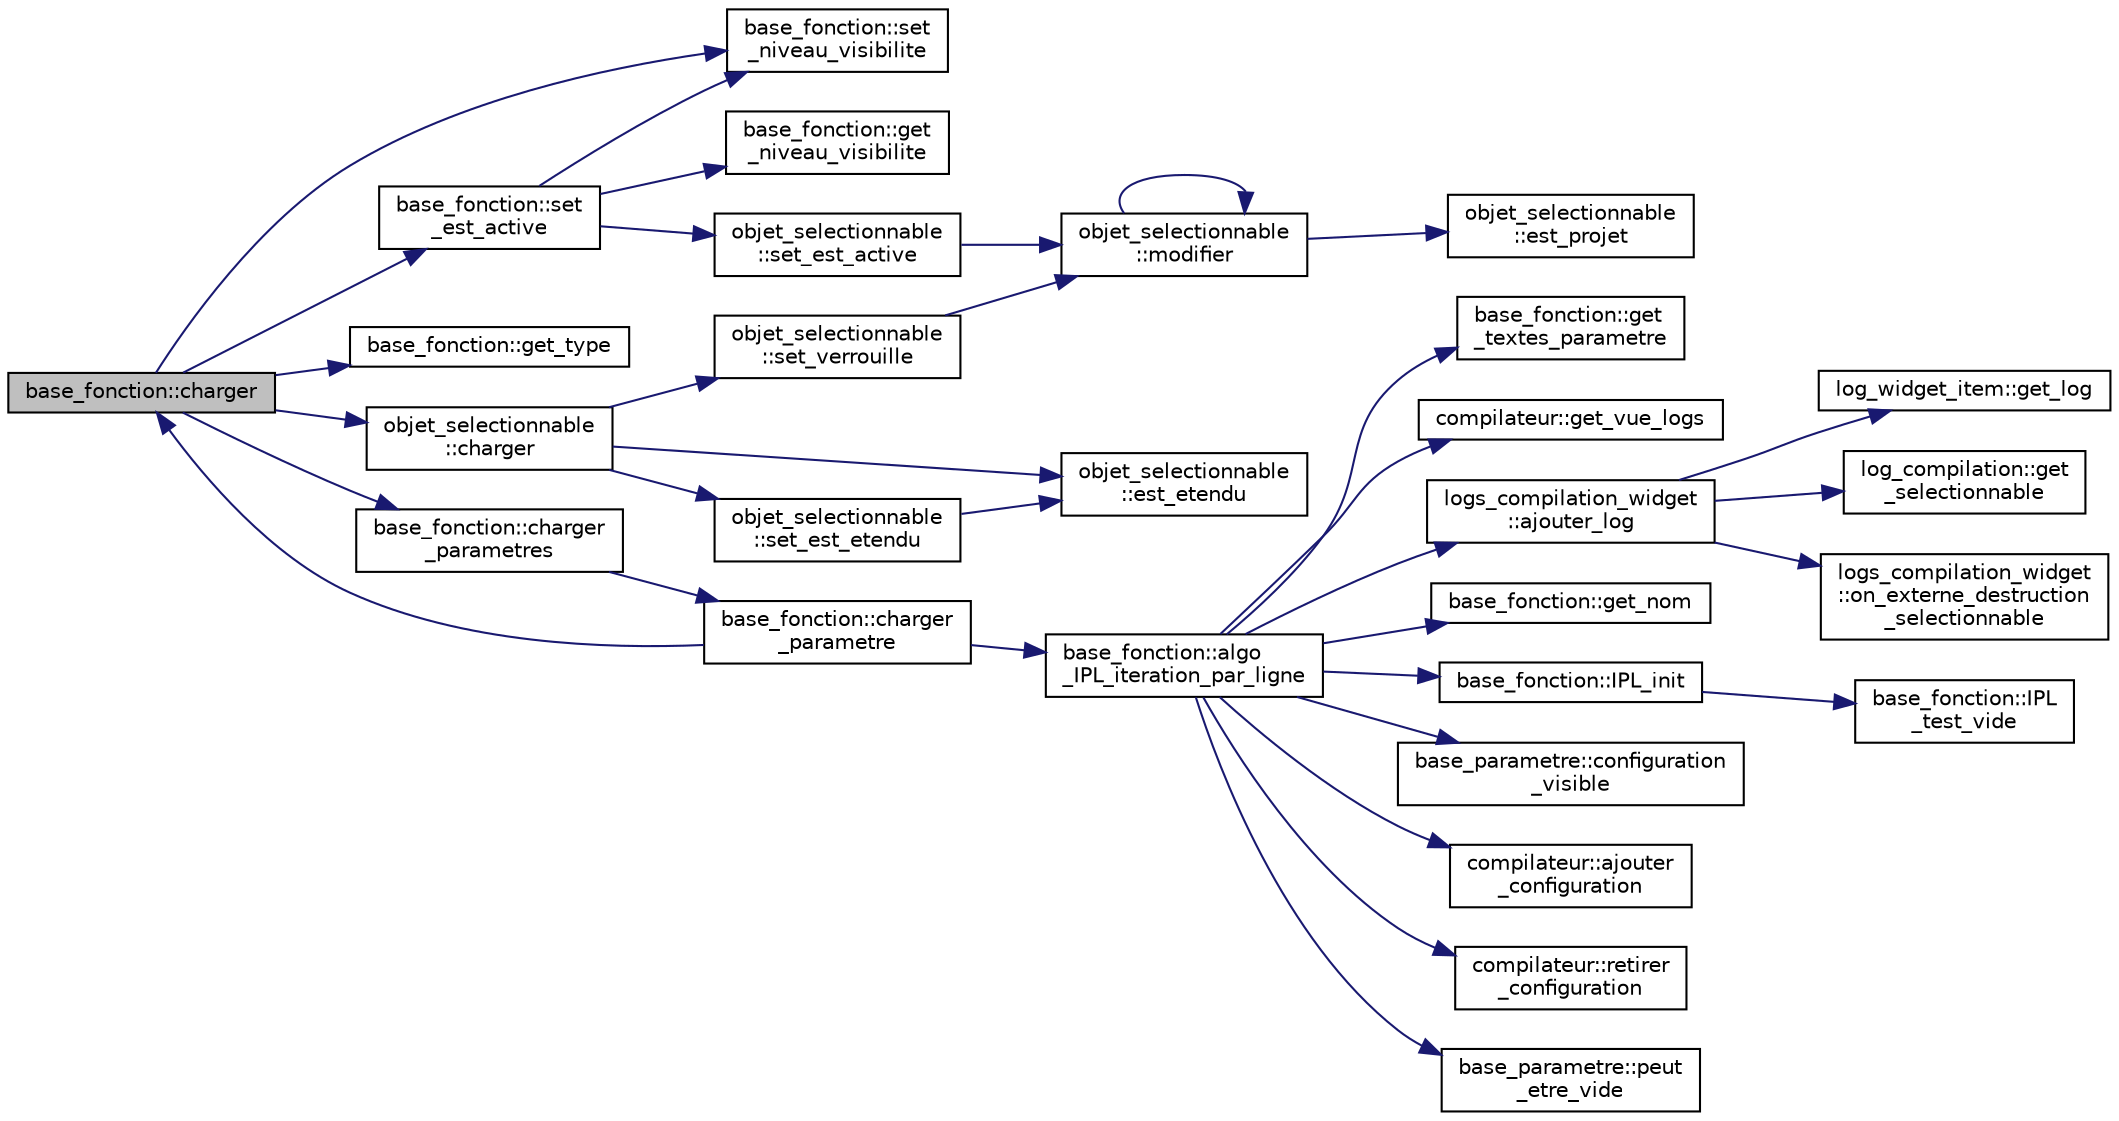 digraph "base_fonction::charger"
{
  edge [fontname="Helvetica",fontsize="10",labelfontname="Helvetica",labelfontsize="10"];
  node [fontname="Helvetica",fontsize="10",shape=record];
  rankdir="LR";
  Node27 [label="base_fonction::charger",height=0.2,width=0.4,color="black", fillcolor="grey75", style="filled", fontcolor="black"];
  Node27 -> Node28 [color="midnightblue",fontsize="10",style="solid",fontname="Helvetica"];
  Node28 [label="base_fonction::set\l_niveau_visibilite",height=0.2,width=0.4,color="black", fillcolor="white", style="filled",URL="$classbase__fonction.html#aac434731c9e5d95398d3baae6c74d447",tooltip="Initialise le niveau de visibilité de la fonction. "];
  Node27 -> Node29 [color="midnightblue",fontsize="10",style="solid",fontname="Helvetica"];
  Node29 [label="base_fonction::set\l_est_active",height=0.2,width=0.4,color="black", fillcolor="white", style="filled",URL="$classbase__fonction.html#a58252a04c7afea216c29d13132b0d6a2",tooltip="Initialise l&#39;activation de la fonction. "];
  Node29 -> Node30 [color="midnightblue",fontsize="10",style="solid",fontname="Helvetica"];
  Node30 [label="base_fonction::get\l_niveau_visibilite",height=0.2,width=0.4,color="black", fillcolor="white", style="filled",URL="$classbase__fonction.html#aad1c92b3ed0b589ba58323132ab4aae7",tooltip="Accesseur du niveau de visibilité de la fonction. "];
  Node29 -> Node28 [color="midnightblue",fontsize="10",style="solid",fontname="Helvetica"];
  Node29 -> Node31 [color="midnightblue",fontsize="10",style="solid",fontname="Helvetica"];
  Node31 [label="objet_selectionnable\l::set_est_active",height=0.2,width=0.4,color="black", fillcolor="white", style="filled",URL="$classobjet__selectionnable.html#acb1bf63e061079a402c929ce346b0b22",tooltip="Initialise l&#39;état d&#39;activation de l&#39;objet. "];
  Node31 -> Node32 [color="midnightblue",fontsize="10",style="solid",fontname="Helvetica"];
  Node32 [label="objet_selectionnable\l::modifier",height=0.2,width=0.4,color="black", fillcolor="white", style="filled",URL="$classobjet__selectionnable.html#a9f76b8e89231a79c3fc840af874bd868",tooltip="Modifie l&#39;objet. "];
  Node32 -> Node33 [color="midnightblue",fontsize="10",style="solid",fontname="Helvetica"];
  Node33 [label="objet_selectionnable\l::est_projet",height=0.2,width=0.4,color="black", fillcolor="white", style="filled",URL="$classobjet__selectionnable.html#a49ea1a29523e46f099896477a2b43eaa",tooltip="Indique si l&#39;objet est un projet. "];
  Node32 -> Node32 [color="midnightblue",fontsize="10",style="solid",fontname="Helvetica"];
  Node27 -> Node34 [color="midnightblue",fontsize="10",style="solid",fontname="Helvetica"];
  Node34 [label="base_fonction::get_type",height=0.2,width=0.4,color="black", fillcolor="white", style="filled",URL="$classbase__fonction.html#a8ed620b54f5ef377c2593952eafd6ad9",tooltip="Accesseur du type de la fonction. "];
  Node27 -> Node35 [color="midnightblue",fontsize="10",style="solid",fontname="Helvetica"];
  Node35 [label="objet_selectionnable\l::charger",height=0.2,width=0.4,color="black", fillcolor="white", style="filled",URL="$classobjet__selectionnable.html#a8f3ce3c0cf4e85da9115b7517f9e0e2d",tooltip="Charge l&#39;objet à partir d&#39;une source xml donnée. "];
  Node35 -> Node36 [color="midnightblue",fontsize="10",style="solid",fontname="Helvetica"];
  Node36 [label="objet_selectionnable\l::est_etendu",height=0.2,width=0.4,color="black", fillcolor="white", style="filled",URL="$classobjet__selectionnable.html#af1e714963d861a9895ff590531396707",tooltip="Indique si l&#39;objet est étendu. "];
  Node35 -> Node37 [color="midnightblue",fontsize="10",style="solid",fontname="Helvetica"];
  Node37 [label="objet_selectionnable\l::set_est_etendu",height=0.2,width=0.4,color="black", fillcolor="white", style="filled",URL="$classobjet__selectionnable.html#aafef1c588ce9d5f7956c321799986b9b",tooltip="Initialise l&#39;état étendu de l&#39;objet. "];
  Node37 -> Node36 [color="midnightblue",fontsize="10",style="solid",fontname="Helvetica"];
  Node35 -> Node38 [color="midnightblue",fontsize="10",style="solid",fontname="Helvetica"];
  Node38 [label="objet_selectionnable\l::set_verrouille",height=0.2,width=0.4,color="black", fillcolor="white", style="filled",URL="$classobjet__selectionnable.html#a5d39343f43293805a0b60e8520687d87",tooltip="Initialise l&#39;état de verrouillage de l&#39;objet. "];
  Node38 -> Node32 [color="midnightblue",fontsize="10",style="solid",fontname="Helvetica"];
  Node27 -> Node39 [color="midnightblue",fontsize="10",style="solid",fontname="Helvetica"];
  Node39 [label="base_fonction::charger\l_parametres",height=0.2,width=0.4,color="black", fillcolor="white", style="filled",URL="$classbase__fonction.html#a96c37e73c9822d7e9b483ce5fa37bd16",tooltip="Charge les paramètres à partir d&#39;une source xml donnée. "];
  Node39 -> Node40 [color="midnightblue",fontsize="10",style="solid",fontname="Helvetica"];
  Node40 [label="base_fonction::charger\l_parametre",height=0.2,width=0.4,color="black", fillcolor="white", style="filled",URL="$classbase__fonction.html#a46971e37a472f45a8031be6e8aec15f2",tooltip="Charge un paramètre à partir d&#39;une source xml donnée. "];
  Node40 -> Node27 [color="midnightblue",fontsize="10",style="solid",fontname="Helvetica"];
  Node40 -> Node41 [color="midnightblue",fontsize="10",style="solid",fontname="Helvetica"];
  Node41 [label="base_fonction::algo\l_IPL_iteration_par_ligne",height=0.2,width=0.4,color="black", fillcolor="white", style="filled",URL="$classbase__fonction.html#ababd7f4bc8e68d8b327715d7134333c5",tooltip="Algorithme d&#39;exécution selon un parametre donné dans le cas : itération sur chaque ligne..."];
  Node41 -> Node42 [color="midnightblue",fontsize="10",style="solid",fontname="Helvetica"];
  Node42 [label="base_fonction::get\l_textes_parametre",height=0.2,width=0.4,color="black", fillcolor="white", style="filled",URL="$classbase__fonction.html#ab3e88cf042d00d3aaa21e6cdbe8dcadd",tooltip="Retourne le texte d&#39;un paramètre donné. "];
  Node41 -> Node43 [color="midnightblue",fontsize="10",style="solid",fontname="Helvetica"];
  Node43 [label="compilateur::get_vue_logs",height=0.2,width=0.4,color="black", fillcolor="white", style="filled",URL="$classcompilateur.html#a082b5dae21b0b539a159e180164a5f7c",tooltip="Accesseur du widget de la vue des logs. "];
  Node41 -> Node44 [color="midnightblue",fontsize="10",style="solid",fontname="Helvetica"];
  Node44 [label="logs_compilation_widget\l::ajouter_log",height=0.2,width=0.4,color="black", fillcolor="white", style="filled",URL="$classlogs__compilation__widget.html#a51fcc25d77ca9beafc2721d9c84f07a7",tooltip="Ajoute un log à la liste des logs. "];
  Node44 -> Node45 [color="midnightblue",fontsize="10",style="solid",fontname="Helvetica"];
  Node45 [label="log_widget_item::get_log",height=0.2,width=0.4,color="black", fillcolor="white", style="filled",URL="$classlog__widget__item.html#a50885aa7f8b31392370fe1dafe982a62",tooltip="Accesseur du log associé. "];
  Node44 -> Node46 [color="midnightblue",fontsize="10",style="solid",fontname="Helvetica"];
  Node46 [label="log_compilation::get\l_selectionnable",height=0.2,width=0.4,color="black", fillcolor="white", style="filled",URL="$classlog__compilation.html#a33648aa43d6eac93335fbf032c581f67",tooltip="Accesseur de l&#39;objet associé. "];
  Node44 -> Node47 [color="midnightblue",fontsize="10",style="solid",fontname="Helvetica"];
  Node47 [label="logs_compilation_widget\l::on_externe_destruction\l_selectionnable",height=0.2,width=0.4,color="black", fillcolor="white", style="filled",URL="$classlogs__compilation__widget.html#aa1e59554cb81d84ad0cd4245b166b2df",tooltip="Fonction appelée lors de la destruction d&#39;un objet sélectionnable. "];
  Node41 -> Node48 [color="midnightblue",fontsize="10",style="solid",fontname="Helvetica"];
  Node48 [label="base_fonction::get_nom",height=0.2,width=0.4,color="black", fillcolor="white", style="filled",URL="$classbase__fonction.html#aa184addbc0e71b3fd255b2f0b9e7c99e",tooltip="Accesseur du nom de la fonction. "];
  Node41 -> Node49 [color="midnightblue",fontsize="10",style="solid",fontname="Helvetica"];
  Node49 [label="base_fonction::IPL_init",height=0.2,width=0.4,color="black", fillcolor="white", style="filled",URL="$classbase__fonction.html#a7611e9aa84e892b9adbe0404bb1792af",tooltip="Initialise l&#39;itérateur d&#39;un paramètre donné pour l&#39;algorithme IPL. "];
  Node49 -> Node50 [color="midnightblue",fontsize="10",style="solid",fontname="Helvetica"];
  Node50 [label="base_fonction::IPL\l_test_vide",height=0.2,width=0.4,color="black", fillcolor="white", style="filled",URL="$classbase__fonction.html#a7d0c7adda132ef307c76fdc79a82f747",tooltip="Teste si un paramètre donné est vide pour l&#39;algorithme IPL. "];
  Node41 -> Node51 [color="midnightblue",fontsize="10",style="solid",fontname="Helvetica"];
  Node51 [label="base_parametre::configuration\l_visible",height=0.2,width=0.4,color="black", fillcolor="white", style="filled",URL="$classbase__parametre.html#a76d6b70f40b18a33f0b0a56e85782a8d",tooltip="Indique si le paramètre est visible dans la configuration. "];
  Node41 -> Node52 [color="midnightblue",fontsize="10",style="solid",fontname="Helvetica"];
  Node52 [label="compilateur::ajouter\l_configuration",height=0.2,width=0.4,color="black", fillcolor="white", style="filled",URL="$classcompilateur.html#accedd70b3a5d0cec2ce83fee43a7f160",tooltip="Ajoute une configuration à un couple (fonction, parametre). "];
  Node41 -> Node53 [color="midnightblue",fontsize="10",style="solid",fontname="Helvetica"];
  Node53 [label="compilateur::retirer\l_configuration",height=0.2,width=0.4,color="black", fillcolor="white", style="filled",URL="$classcompilateur.html#a3a044cc8ed2205d842ed8adadf090179",tooltip="Efface la configuration d&#39;un couple (fonction/parametre). "];
  Node41 -> Node54 [color="midnightblue",fontsize="10",style="solid",fontname="Helvetica"];
  Node54 [label="base_parametre::peut\l_etre_vide",height=0.2,width=0.4,color="black", fillcolor="white", style="filled",URL="$classbase__parametre.html#a2dbb9f9ff56f58c7169e2f628eb8d8e3",tooltip="Indique si le paramètre peut être vide. "];
}
